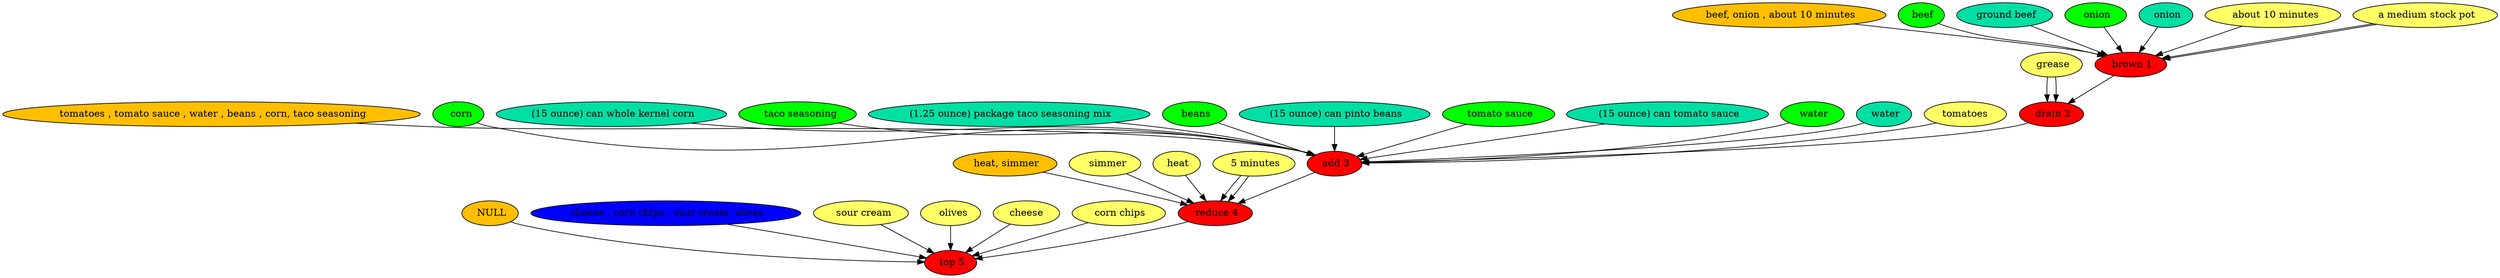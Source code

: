 digraph G {
" brown 1" [style=filled, fillcolor=red];
" beef, onion , about 10 minutes" [style=filled, fillcolor="#FFBF00"];
" beef, onion , about 10 minutes" -> " brown 1";
" beef" [style=filled, fillcolor=green];
" beef" -> " brown 1";
" ground beef" [style=filled, fillcolor="#01DFA5"];
" ground beef" -> " brown 1";
"  onion " [style=filled, fillcolor=green];
"  onion " -> " brown 1";
" onion" [style=filled, fillcolor="#01DFA5"];
" onion" -> " brown 1";
"  about 10 minutes" [style=filled, fillcolor="#ffff66"];
"  about 10 minutes" -> " brown 1";
" a medium stock pot" [style=filled, fillcolor="#0000ff"];
" a medium stock pot" -> " brown 1";
" a medium stock pot" [style=filled, fillcolor="#ffff66"];
" a medium stock pot" -> " brown 1";
" drain 2" [style=filled, fillcolor=red];
" grease" [style=filled, fillcolor="#FFBF00"];
" grease" -> " drain 2";
" grease" [style=filled, fillcolor="#ffff66"];
" grease" -> " drain 2";
" add 3" [style=filled, fillcolor=red];
" tomatoes , tomato sauce , water , beans , corn, taco seasoning" [style=filled, fillcolor="#FFBF00"];
" tomatoes , tomato sauce , water , beans , corn, taco seasoning" -> " add 3";
"  corn" [style=filled, fillcolor=green];
"  corn" -> " add 3";
" (15 ounce) can whole kernel corn" [style=filled, fillcolor="#01DFA5"];
" (15 ounce) can whole kernel corn" -> " add 3";
"  taco seasoning" [style=filled, fillcolor=green];
"  taco seasoning" -> " add 3";
" (1.25 ounce) package taco seasoning mix" [style=filled, fillcolor="#01DFA5"];
" (1.25 ounce) package taco seasoning mix" -> " add 3";
"  beans " [style=filled, fillcolor=green];
"  beans " -> " add 3";
" (15 ounce) can pinto beans" [style=filled, fillcolor="#01DFA5"];
" (15 ounce) can pinto beans" -> " add 3";
"  tomato sauce " [style=filled, fillcolor=green];
"  tomato sauce " -> " add 3";
" (15 ounce) can tomato sauce" [style=filled, fillcolor="#01DFA5"];
" (15 ounce) can tomato sauce" -> " add 3";
"  water " [style=filled, fillcolor=green];
"  water " -> " add 3";
" water" [style=filled, fillcolor="#01DFA5"];
" water" -> " add 3";
" tomatoes " [style=filled, fillcolor="#ffff66"];
" tomatoes " -> " add 3";
" reduce 4" [style=filled, fillcolor=red];
" heat, simmer" [style=filled, fillcolor="#FFBF00"];
" heat, simmer" -> " reduce 4";
"  simmer" [style=filled, fillcolor="#ffff66"];
"  simmer" -> " reduce 4";
" heat" [style=filled, fillcolor="#ffff66"];
" heat" -> " reduce 4";
" 5 minutes" [style=filled, fillcolor="#0000ff"];
" 5 minutes" -> " reduce 4";
" 5 minutes" [style=filled, fillcolor="#ffff66"];
" 5 minutes" -> " reduce 4";
" top 5" [style=filled, fillcolor=red];
" NULL" [style=filled, fillcolor="#FFBF00"];
" NULL" -> " top 5";
" cheese , corn chips , sour cream, olives" [style=filled, fillcolor="#0000ff"];
" cheese , corn chips , sour cream, olives" -> " top 5";
"  sour cream" [style=filled, fillcolor="#ffff66"];
"  sour cream" -> " top 5";
"  olives" [style=filled, fillcolor="#ffff66"];
"  olives" -> " top 5";
" cheese " [style=filled, fillcolor="#ffff66"];
" cheese " -> " top 5";
"  corn chips " [style=filled, fillcolor="#ffff66"];
"  corn chips " -> " top 5";
" brown 1" -> " drain 2";
" drain 2" -> " add 3";
" add 3" -> " reduce 4";
" reduce 4" -> " top 5";
}

